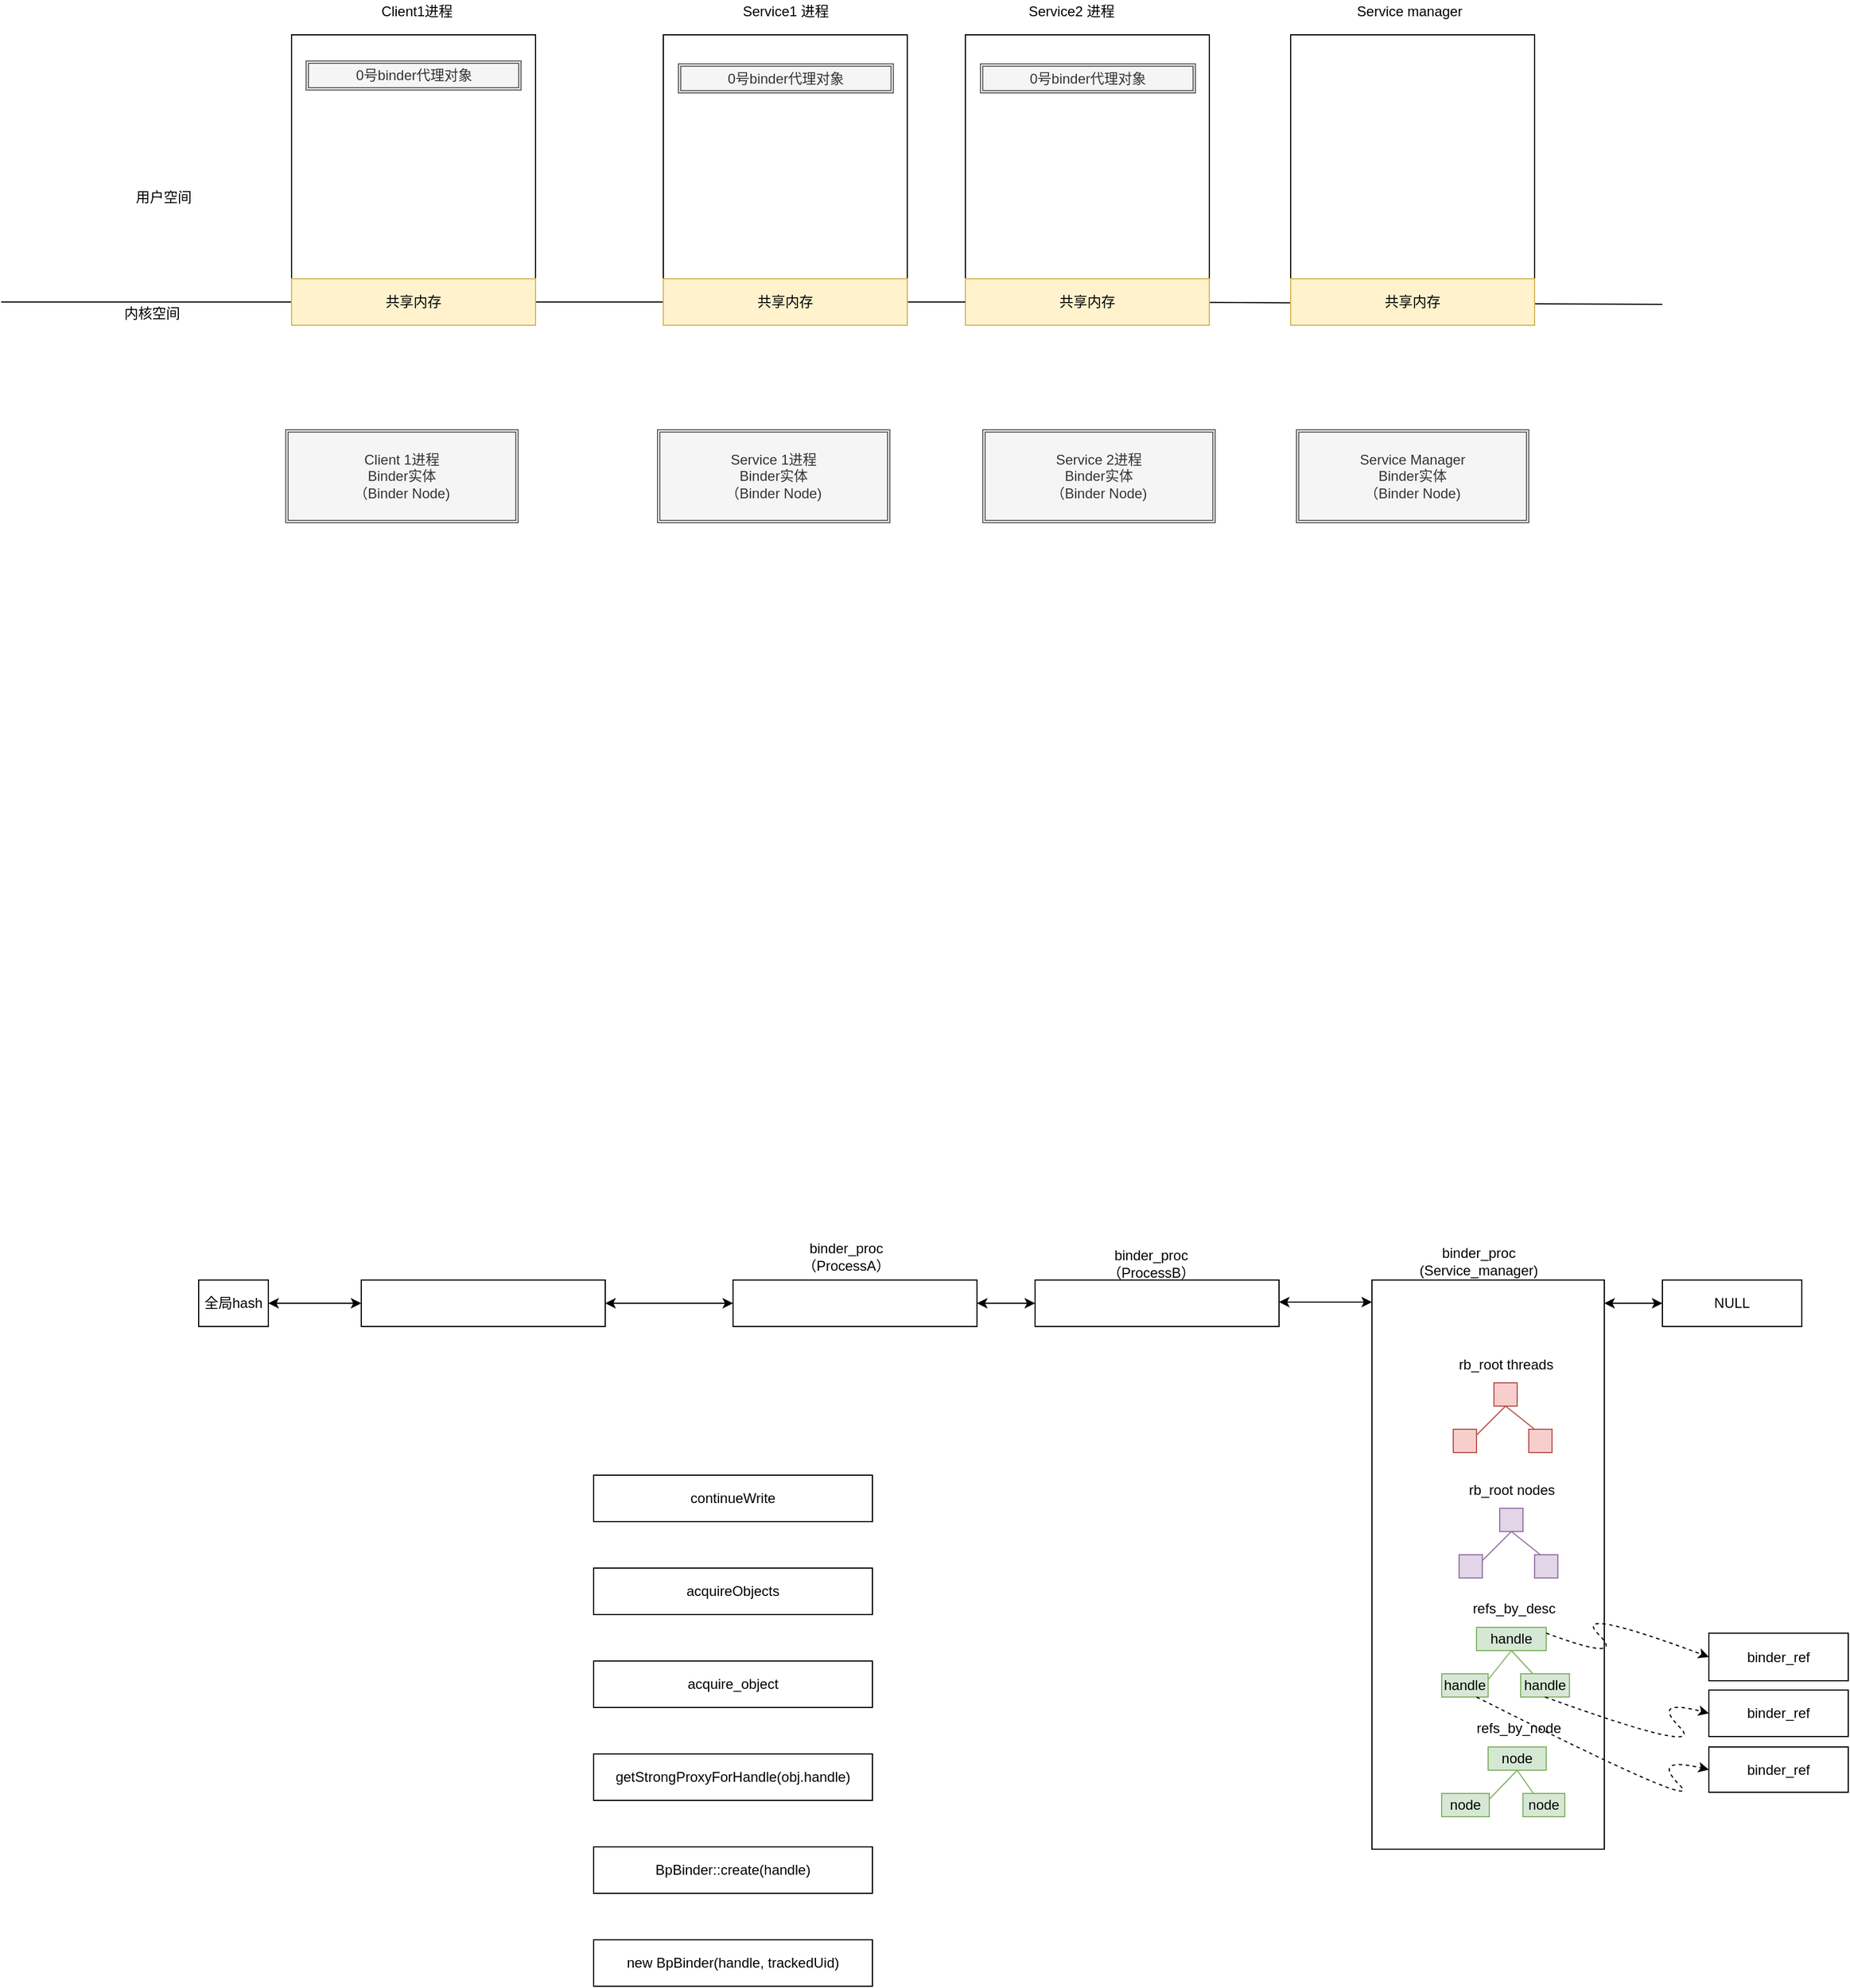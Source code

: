<mxfile version="10.7.5" type="github"><diagram id="1sXiraTIBglfISHSvtad" name="Page-1"><mxGraphModel dx="2244" dy="747" grid="1" gridSize="10" guides="1" tooltips="1" connect="1" arrows="1" fold="1" page="1" pageScale="1" pageWidth="850" pageHeight="1100" math="0" shadow="0"><root><mxCell id="0"/><mxCell id="1" parent="0"/><mxCell id="0d6eaKr1Ci8hTSFh0KUv-1" value="" style="endArrow=none;html=1;" edge="1" parent="1" source="0d6eaKr1Ci8hTSFh0KUv-19"><mxGeometry width="50" height="50" relative="1" as="geometry"><mxPoint y="260" as="sourcePoint"/><mxPoint x="980" y="262" as="targetPoint"/></mxGeometry></mxCell><mxCell id="0d6eaKr1Ci8hTSFh0KUv-2" value="用户空间" style="text;html=1;strokeColor=none;fillColor=none;align=center;verticalAlign=middle;whiteSpace=wrap;rounded=0;" vertex="1" parent="1"><mxGeometry x="-340" y="160" width="60" height="20" as="geometry"/></mxCell><mxCell id="0d6eaKr1Ci8hTSFh0KUv-3" value="内核空间" style="text;html=1;strokeColor=none;fillColor=none;align=center;verticalAlign=middle;whiteSpace=wrap;rounded=0;" vertex="1" parent="1"><mxGeometry x="-350" y="260" width="60" height="20" as="geometry"/></mxCell><mxCell id="0d6eaKr1Ci8hTSFh0KUv-4" value="" style="rounded=0;whiteSpace=wrap;html=1;" vertex="1" parent="1"><mxGeometry x="120" y="30" width="210" height="210" as="geometry"/></mxCell><mxCell id="0d6eaKr1Ci8hTSFh0KUv-5" value="Service1 进程" style="text;html=1;strokeColor=none;fillColor=none;align=center;verticalAlign=middle;whiteSpace=wrap;rounded=0;" vertex="1" parent="1"><mxGeometry x="184" width="83" height="20" as="geometry"/></mxCell><mxCell id="0d6eaKr1Ci8hTSFh0KUv-6" value="" style="rounded=0;whiteSpace=wrap;html=1;" vertex="1" parent="1"><mxGeometry x="380" y="30" width="210" height="210" as="geometry"/></mxCell><mxCell id="0d6eaKr1Ci8hTSFh0KUv-8" value="" style="rounded=0;whiteSpace=wrap;html=1;" vertex="1" parent="1"><mxGeometry x="660" y="30" width="210" height="210" as="geometry"/></mxCell><mxCell id="0d6eaKr1Ci8hTSFh0KUv-10" value="Service manager" style="text;html=1;strokeColor=none;fillColor=none;align=center;verticalAlign=middle;whiteSpace=wrap;rounded=0;" vertex="1" parent="1"><mxGeometry x="704.5" width="115" height="20" as="geometry"/></mxCell><mxCell id="0d6eaKr1Ci8hTSFh0KUv-11" value="acquire_object" style="rounded=0;whiteSpace=wrap;html=1;" vertex="1" parent="1"><mxGeometry x="60" y="1430" width="240" height="40" as="geometry"/></mxCell><mxCell id="0d6eaKr1Ci8hTSFh0KUv-12" value="getStrongProxyForHandle(obj.handle)" style="rounded=0;whiteSpace=wrap;html=1;" vertex="1" parent="1"><mxGeometry x="60" y="1510" width="240" height="40" as="geometry"/></mxCell><mxCell id="0d6eaKr1Ci8hTSFh0KUv-13" value="BpBinder::create(handle)&lt;br&gt;" style="rounded=0;whiteSpace=wrap;html=1;" vertex="1" parent="1"><mxGeometry x="60" y="1590" width="240" height="40" as="geometry"/></mxCell><mxCell id="0d6eaKr1Ci8hTSFh0KUv-15" value="&lt;span&gt;new BpBinder(handle, trackedUid)&lt;/span&gt;&lt;br&gt;" style="rounded=0;whiteSpace=wrap;html=1;" vertex="1" parent="1"><mxGeometry x="60" y="1670" width="240" height="40" as="geometry"/></mxCell><mxCell id="0d6eaKr1Ci8hTSFh0KUv-16" value="acquireObjects" style="rounded=0;whiteSpace=wrap;html=1;" vertex="1" parent="1"><mxGeometry x="60" y="1350" width="240" height="40" as="geometry"/></mxCell><mxCell id="0d6eaKr1Ci8hTSFh0KUv-17" value="continueWrite" style="rounded=0;whiteSpace=wrap;html=1;" vertex="1" parent="1"><mxGeometry x="60" y="1270" width="240" height="40" as="geometry"/></mxCell><mxCell id="0d6eaKr1Ci8hTSFh0KUv-19" value="共享内存" style="rounded=0;whiteSpace=wrap;html=1;fillColor=#fff2cc;strokeColor=#d6b656;" vertex="1" parent="1"><mxGeometry x="380" y="240" width="210" height="40" as="geometry"/></mxCell><mxCell id="0d6eaKr1Ci8hTSFh0KUv-20" value="" style="endArrow=none;html=1;entryX=0;entryY=0.5;entryDx=0;entryDy=0;" edge="1" parent="1" target="0d6eaKr1Ci8hTSFh0KUv-19"><mxGeometry width="50" height="50" relative="1" as="geometry"><mxPoint x="-450" y="260" as="sourcePoint"/><mxPoint x="350" y="290" as="targetPoint"/></mxGeometry></mxCell><mxCell id="0d6eaKr1Ci8hTSFh0KUv-21" value="共享内存" style="rounded=0;whiteSpace=wrap;html=1;fillColor=#fff2cc;strokeColor=#d6b656;" vertex="1" parent="1"><mxGeometry x="660" y="240" width="210" height="40" as="geometry"/></mxCell><mxCell id="0d6eaKr1Ci8hTSFh0KUv-18" value="共享内存" style="rounded=0;whiteSpace=wrap;html=1;fillColor=#fff2cc;strokeColor=#d6b656;" vertex="1" parent="1"><mxGeometry x="120" y="240" width="210" height="40" as="geometry"/></mxCell><mxCell id="0d6eaKr1Ci8hTSFh0KUv-22" value="" style="rounded=0;whiteSpace=wrap;html=1;" vertex="1" parent="1"><mxGeometry x="180" y="1102" width="210" height="40" as="geometry"/></mxCell><mxCell id="0d6eaKr1Ci8hTSFh0KUv-23" value="" style="rounded=0;whiteSpace=wrap;html=1;" vertex="1" parent="1"><mxGeometry x="440" y="1102" width="210" height="40" as="geometry"/></mxCell><mxCell id="0d6eaKr1Ci8hTSFh0KUv-24" value="" style="rounded=0;whiteSpace=wrap;html=1;" vertex="1" parent="1"><mxGeometry x="730" y="1102" width="200" height="490" as="geometry"/></mxCell><mxCell id="0d6eaKr1Ci8hTSFh0KUv-25" value="NULL" style="rounded=0;whiteSpace=wrap;html=1;" vertex="1" parent="1"><mxGeometry x="980" y="1102" width="120" height="40" as="geometry"/></mxCell><mxCell id="0d6eaKr1Ci8hTSFh0KUv-27" value="" style="endArrow=classic;startArrow=classic;html=1;entryX=0;entryY=0.5;entryDx=0;entryDy=0;exitX=1;exitY=0.5;exitDx=0;exitDy=0;" edge="1" parent="1" source="0d6eaKr1Ci8hTSFh0KUv-93" target="0d6eaKr1Ci8hTSFh0KUv-22"><mxGeometry width="50" height="50" relative="1" as="geometry"><mxPoint x="140" y="1122" as="sourcePoint"/><mxPoint x="205" y="1092" as="targetPoint"/></mxGeometry></mxCell><mxCell id="0d6eaKr1Ci8hTSFh0KUv-28" value="" style="endArrow=classic;startArrow=classic;html=1;entryX=0;entryY=0.5;entryDx=0;entryDy=0;" edge="1" parent="1" source="0d6eaKr1Ci8hTSFh0KUv-22" target="0d6eaKr1Ci8hTSFh0KUv-23"><mxGeometry width="50" height="50" relative="1" as="geometry"><mxPoint x="450" y="1167" as="sourcePoint"/><mxPoint x="500" y="1117" as="targetPoint"/></mxGeometry></mxCell><mxCell id="0d6eaKr1Ci8hTSFh0KUv-29" value="" style="endArrow=classic;startArrow=classic;html=1;" edge="1" parent="1"><mxGeometry width="50" height="50" relative="1" as="geometry"><mxPoint x="650" y="1121" as="sourcePoint"/><mxPoint x="730" y="1121" as="targetPoint"/></mxGeometry></mxCell><mxCell id="0d6eaKr1Ci8hTSFh0KUv-30" value="" style="endArrow=classic;startArrow=classic;html=1;" edge="1" parent="1"><mxGeometry width="50" height="50" relative="1" as="geometry"><mxPoint x="930" y="1122" as="sourcePoint"/><mxPoint x="980" y="1122" as="targetPoint"/></mxGeometry></mxCell><mxCell id="0d6eaKr1Ci8hTSFh0KUv-31" value="" style="rounded=0;whiteSpace=wrap;html=1;fillColor=#f8cecc;strokeColor=#b85450;" vertex="1" parent="1"><mxGeometry x="800" y="1230.5" width="20" height="20" as="geometry"/></mxCell><mxCell id="0d6eaKr1Ci8hTSFh0KUv-32" value="" style="rounded=0;whiteSpace=wrap;html=1;fillColor=#f8cecc;strokeColor=#b85450;" vertex="1" parent="1"><mxGeometry x="865" y="1230.5" width="20" height="20" as="geometry"/></mxCell><mxCell id="0d6eaKr1Ci8hTSFh0KUv-33" value="" style="rounded=0;whiteSpace=wrap;html=1;fillColor=#f8cecc;strokeColor=#b85450;" vertex="1" parent="1"><mxGeometry x="835" y="1190.5" width="20" height="20" as="geometry"/></mxCell><mxCell id="0d6eaKr1Ci8hTSFh0KUv-35" value="rb_root threads" style="text;html=1;align=center;" vertex="1" parent="1"><mxGeometry x="810" y="1160.5" width="70" height="30" as="geometry"/></mxCell><mxCell id="0d6eaKr1Ci8hTSFh0KUv-49" value="" style="endArrow=none;html=1;entryX=0.5;entryY=1;entryDx=0;entryDy=0;exitX=1;exitY=0.25;exitDx=0;exitDy=0;fillColor=#f8cecc;strokeColor=#b85450;" edge="1" parent="1" source="0d6eaKr1Ci8hTSFh0KUv-31" target="0d6eaKr1Ci8hTSFh0KUv-33"><mxGeometry width="50" height="50" relative="1" as="geometry"><mxPoint x="810" y="1250.5" as="sourcePoint"/><mxPoint x="860" y="1200.5" as="targetPoint"/></mxGeometry></mxCell><mxCell id="0d6eaKr1Ci8hTSFh0KUv-50" value="" style="endArrow=none;html=1;entryX=0.5;entryY=1;entryDx=0;entryDy=0;exitX=0.25;exitY=0;exitDx=0;exitDy=0;fillColor=#f8cecc;strokeColor=#b85450;" edge="1" parent="1" source="0d6eaKr1Ci8hTSFh0KUv-32" target="0d6eaKr1Ci8hTSFh0KUv-33"><mxGeometry width="50" height="50" relative="1" as="geometry"><mxPoint x="770" y="1320.5" as="sourcePoint"/><mxPoint x="820" y="1270.5" as="targetPoint"/></mxGeometry></mxCell><mxCell id="0d6eaKr1Ci8hTSFh0KUv-52" value="" style="rounded=0;whiteSpace=wrap;html=1;fillColor=#e1d5e7;strokeColor=#9673a6;" vertex="1" parent="1"><mxGeometry x="805" y="1338.5" width="20" height="20" as="geometry"/></mxCell><mxCell id="0d6eaKr1Ci8hTSFh0KUv-53" value="" style="rounded=0;whiteSpace=wrap;html=1;fillColor=#e1d5e7;strokeColor=#9673a6;" vertex="1" parent="1"><mxGeometry x="870" y="1338.5" width="20" height="20" as="geometry"/></mxCell><mxCell id="0d6eaKr1Ci8hTSFh0KUv-54" value="" style="rounded=0;whiteSpace=wrap;html=1;fillColor=#e1d5e7;strokeColor=#9673a6;" vertex="1" parent="1"><mxGeometry x="840" y="1298.5" width="20" height="20" as="geometry"/></mxCell><mxCell id="0d6eaKr1Ci8hTSFh0KUv-55" value="rb_root nodes" style="text;html=1;align=center;" vertex="1" parent="1"><mxGeometry x="815" y="1268.5" width="70" height="30" as="geometry"/></mxCell><mxCell id="0d6eaKr1Ci8hTSFh0KUv-56" value="" style="endArrow=none;html=1;entryX=0.5;entryY=1;entryDx=0;entryDy=0;exitX=1;exitY=0.25;exitDx=0;exitDy=0;fillColor=#e1d5e7;strokeColor=#9673a6;" edge="1" parent="1" source="0d6eaKr1Ci8hTSFh0KUv-52" target="0d6eaKr1Ci8hTSFh0KUv-54"><mxGeometry width="50" height="50" relative="1" as="geometry"><mxPoint x="815" y="1358.5" as="sourcePoint"/><mxPoint x="865" y="1308.5" as="targetPoint"/></mxGeometry></mxCell><mxCell id="0d6eaKr1Ci8hTSFh0KUv-57" value="" style="endArrow=none;html=1;entryX=0.5;entryY=1;entryDx=0;entryDy=0;exitX=0.25;exitY=0;exitDx=0;exitDy=0;fillColor=#e1d5e7;strokeColor=#9673a6;" edge="1" parent="1" source="0d6eaKr1Ci8hTSFh0KUv-53" target="0d6eaKr1Ci8hTSFh0KUv-54"><mxGeometry width="50" height="50" relative="1" as="geometry"><mxPoint x="775" y="1428.5" as="sourcePoint"/><mxPoint x="825" y="1378.5" as="targetPoint"/></mxGeometry></mxCell><mxCell id="0d6eaKr1Ci8hTSFh0KUv-64" value="handle" style="rounded=0;whiteSpace=wrap;html=1;fillColor=#d5e8d4;strokeColor=#82b366;" vertex="1" parent="1"><mxGeometry x="790" y="1441" width="40" height="20" as="geometry"/></mxCell><mxCell id="0d6eaKr1Ci8hTSFh0KUv-65" value="handle" style="rounded=0;whiteSpace=wrap;html=1;fillColor=#d5e8d4;strokeColor=#82b366;" vertex="1" parent="1"><mxGeometry x="858" y="1441" width="42" height="20" as="geometry"/></mxCell><mxCell id="0d6eaKr1Ci8hTSFh0KUv-66" value="handle" style="rounded=0;whiteSpace=wrap;html=1;fillColor=#d5e8d4;strokeColor=#82b366;" vertex="1" parent="1"><mxGeometry x="820" y="1401" width="60" height="20" as="geometry"/></mxCell><mxCell id="0d6eaKr1Ci8hTSFh0KUv-67" value="refs_by_desc" style="text;html=1;align=center;" vertex="1" parent="1"><mxGeometry x="817" y="1370.5" width="70" height="30" as="geometry"/></mxCell><mxCell id="0d6eaKr1Ci8hTSFh0KUv-68" value="" style="endArrow=none;html=1;entryX=0.5;entryY=1;entryDx=0;entryDy=0;exitX=1;exitY=0.25;exitDx=0;exitDy=0;fillColor=#d5e8d4;strokeColor=#82b366;" edge="1" parent="1" source="0d6eaKr1Ci8hTSFh0KUv-64" target="0d6eaKr1Ci8hTSFh0KUv-66"><mxGeometry width="50" height="50" relative="1" as="geometry"><mxPoint x="817" y="1460.5" as="sourcePoint"/><mxPoint x="867" y="1410.5" as="targetPoint"/></mxGeometry></mxCell><mxCell id="0d6eaKr1Ci8hTSFh0KUv-69" value="" style="endArrow=none;html=1;entryX=0.5;entryY=1;entryDx=0;entryDy=0;exitX=0.25;exitY=0;exitDx=0;exitDy=0;fillColor=#d5e8d4;strokeColor=#82b366;" edge="1" parent="1" source="0d6eaKr1Ci8hTSFh0KUv-65" target="0d6eaKr1Ci8hTSFh0KUv-66"><mxGeometry width="50" height="50" relative="1" as="geometry"><mxPoint x="777" y="1530.5" as="sourcePoint"/><mxPoint x="827" y="1480.5" as="targetPoint"/></mxGeometry></mxCell><mxCell id="0d6eaKr1Ci8hTSFh0KUv-70" value="node" style="rounded=0;whiteSpace=wrap;html=1;fillColor=#d5e8d4;strokeColor=#82b366;" vertex="1" parent="1"><mxGeometry x="790" y="1544" width="41" height="20" as="geometry"/></mxCell><mxCell id="0d6eaKr1Ci8hTSFh0KUv-71" value="node" style="rounded=0;whiteSpace=wrap;html=1;fillColor=#d5e8d4;strokeColor=#82b366;" vertex="1" parent="1"><mxGeometry x="860" y="1544" width="36" height="20" as="geometry"/></mxCell><mxCell id="0d6eaKr1Ci8hTSFh0KUv-72" value="node" style="rounded=0;whiteSpace=wrap;html=1;fillColor=#d5e8d4;strokeColor=#82b366;" vertex="1" parent="1"><mxGeometry x="830" y="1504" width="50" height="20" as="geometry"/></mxCell><mxCell id="0d6eaKr1Ci8hTSFh0KUv-73" value="refs_by_node" style="text;html=1;align=center;" vertex="1" parent="1"><mxGeometry x="821" y="1473.5" width="70" height="30" as="geometry"/></mxCell><mxCell id="0d6eaKr1Ci8hTSFh0KUv-74" value="" style="endArrow=none;html=1;entryX=0.5;entryY=1;entryDx=0;entryDy=0;exitX=1;exitY=0.25;exitDx=0;exitDy=0;fillColor=#d5e8d4;strokeColor=#82b366;" edge="1" parent="1" source="0d6eaKr1Ci8hTSFh0KUv-70" target="0d6eaKr1Ci8hTSFh0KUv-72"><mxGeometry width="50" height="50" relative="1" as="geometry"><mxPoint x="821" y="1563.5" as="sourcePoint"/><mxPoint x="871" y="1513.5" as="targetPoint"/></mxGeometry></mxCell><mxCell id="0d6eaKr1Ci8hTSFh0KUv-75" value="" style="endArrow=none;html=1;entryX=0.5;entryY=1;entryDx=0;entryDy=0;exitX=0.25;exitY=0;exitDx=0;exitDy=0;fillColor=#d5e8d4;strokeColor=#82b366;" edge="1" parent="1" source="0d6eaKr1Ci8hTSFh0KUv-71" target="0d6eaKr1Ci8hTSFh0KUv-72"><mxGeometry width="50" height="50" relative="1" as="geometry"><mxPoint x="781" y="1633.5" as="sourcePoint"/><mxPoint x="831" y="1583.5" as="targetPoint"/></mxGeometry></mxCell><mxCell id="0d6eaKr1Ci8hTSFh0KUv-76" value="binder_proc&lt;br&gt;(Service_manager)" style="text;html=1;strokeColor=none;fillColor=none;align=center;verticalAlign=middle;whiteSpace=wrap;rounded=0;" vertex="1" parent="1"><mxGeometry x="802" y="1076" width="40" height="20" as="geometry"/></mxCell><mxCell id="0d6eaKr1Ci8hTSFh0KUv-77" value="binder_proc&lt;br&gt;（ProcessB）&lt;br&gt;" style="text;html=1;strokeColor=none;fillColor=none;align=center;verticalAlign=middle;whiteSpace=wrap;rounded=0;" vertex="1" parent="1"><mxGeometry x="520" y="1078" width="40" height="20" as="geometry"/></mxCell><mxCell id="0d6eaKr1Ci8hTSFh0KUv-81" value="binder_proc&lt;br&gt;（ProcessA）&lt;br&gt;" style="text;html=1;strokeColor=none;fillColor=none;align=center;verticalAlign=middle;whiteSpace=wrap;rounded=0;" vertex="1" parent="1"><mxGeometry x="255" y="1072" width="45" height="20" as="geometry"/></mxCell><mxCell id="0d6eaKr1Ci8hTSFh0KUv-82" value="binder_ref" style="rounded=0;whiteSpace=wrap;html=1;align=center;" vertex="1" parent="1"><mxGeometry x="1020" y="1406" width="120" height="41" as="geometry"/></mxCell><mxCell id="0d6eaKr1Ci8hTSFh0KUv-83" value="binder_ref" style="rounded=0;whiteSpace=wrap;html=1;align=center;" vertex="1" parent="1"><mxGeometry x="1020" y="1455" width="120" height="40" as="geometry"/></mxCell><mxCell id="0d6eaKr1Ci8hTSFh0KUv-84" value="binder_ref" style="rounded=0;whiteSpace=wrap;html=1;align=center;" vertex="1" parent="1"><mxGeometry x="1020" y="1504" width="120" height="39" as="geometry"/></mxCell><mxCell id="0d6eaKr1Ci8hTSFh0KUv-86" value="" style="curved=1;endArrow=classic;html=1;exitX=1;exitY=0.25;exitDx=0;exitDy=0;entryX=0;entryY=0.5;entryDx=0;entryDy=0;dashed=1;" edge="1" parent="1" source="0d6eaKr1Ci8hTSFh0KUv-66" target="0d6eaKr1Ci8hTSFh0KUv-82"><mxGeometry width="50" height="50" relative="1" as="geometry"><mxPoint x="900" y="1432" as="sourcePoint"/><mxPoint x="950" y="1382" as="targetPoint"/><Array as="points"><mxPoint x="950" y="1432"/><mxPoint x="900" y="1382"/></Array></mxGeometry></mxCell><mxCell id="0d6eaKr1Ci8hTSFh0KUv-87" value="" style="curved=1;endArrow=classic;html=1;dashed=1;entryX=0;entryY=0.5;entryDx=0;entryDy=0;exitX=0.5;exitY=1;exitDx=0;exitDy=0;" edge="1" parent="1" source="0d6eaKr1Ci8hTSFh0KUv-65" target="0d6eaKr1Ci8hTSFh0KUv-83"><mxGeometry width="50" height="50" relative="1" as="geometry"><mxPoint x="970" y="1512" as="sourcePoint"/><mxPoint x="1020" y="1462" as="targetPoint"/><Array as="points"><mxPoint x="1020" y="1512"/><mxPoint x="970" y="1462"/></Array></mxGeometry></mxCell><mxCell id="0d6eaKr1Ci8hTSFh0KUv-88" value="" style="curved=1;endArrow=classic;html=1;dashed=1;entryX=0;entryY=0.5;entryDx=0;entryDy=0;exitX=0.75;exitY=1;exitDx=0;exitDy=0;" edge="1" parent="1" source="0d6eaKr1Ci8hTSFh0KUv-64" target="0d6eaKr1Ci8hTSFh0KUv-84"><mxGeometry width="50" height="50" relative="1" as="geometry"><mxPoint x="970" y="1562" as="sourcePoint"/><mxPoint x="1020" y="1512" as="targetPoint"/><Array as="points"><mxPoint x="1020" y="1562"/><mxPoint x="970" y="1512"/></Array></mxGeometry></mxCell><mxCell id="0d6eaKr1Ci8hTSFh0KUv-90" value="" style="rounded=0;whiteSpace=wrap;html=1;" vertex="1" parent="1"><mxGeometry x="-200" y="30" width="210" height="210" as="geometry"/></mxCell><mxCell id="0d6eaKr1Ci8hTSFh0KUv-91" value="共享内存" style="rounded=0;whiteSpace=wrap;html=1;fillColor=#fff2cc;strokeColor=#d6b656;" vertex="1" parent="1"><mxGeometry x="-200" y="240" width="210" height="40" as="geometry"/></mxCell><mxCell id="0d6eaKr1Ci8hTSFh0KUv-92" value="全局hash" style="rounded=0;whiteSpace=wrap;html=1;" vertex="1" parent="1"><mxGeometry x="-280" y="1102" width="60" height="40" as="geometry"/></mxCell><mxCell id="0d6eaKr1Ci8hTSFh0KUv-93" value="" style="rounded=0;whiteSpace=wrap;html=1;" vertex="1" parent="1"><mxGeometry x="-140" y="1102" width="210" height="40" as="geometry"/></mxCell><mxCell id="0d6eaKr1Ci8hTSFh0KUv-94" value="" style="endArrow=classic;startArrow=classic;html=1;exitX=1;exitY=0.5;exitDx=0;exitDy=0;" edge="1" parent="1"><mxGeometry width="50" height="50" relative="1" as="geometry"><mxPoint x="-220" y="1122" as="sourcePoint"/><mxPoint x="-140" y="1122" as="targetPoint"/></mxGeometry></mxCell><mxCell id="0d6eaKr1Ci8hTSFh0KUv-95" value="Client1进程" style="text;html=1;strokeColor=none;fillColor=none;align=center;verticalAlign=middle;whiteSpace=wrap;rounded=0;" vertex="1" parent="1"><mxGeometry x="-127" width="70" height="20" as="geometry"/></mxCell><mxCell id="0d6eaKr1Ci8hTSFh0KUv-96" value="Service2 进程" style="text;html=1;strokeColor=none;fillColor=none;align=center;verticalAlign=middle;whiteSpace=wrap;rounded=0;" vertex="1" parent="1"><mxGeometry x="430" width="83" height="20" as="geometry"/></mxCell><mxCell id="0d6eaKr1Ci8hTSFh0KUv-97" value="Service Manager &lt;br&gt;Binder实体&lt;br&gt;（Binder Node)&lt;br&gt;" style="shape=ext;double=1;rounded=0;whiteSpace=wrap;html=1;align=center;fillColor=#f5f5f5;strokeColor=#666666;fontColor=#333333;" vertex="1" parent="1"><mxGeometry x="665" y="370" width="200" height="80" as="geometry"/></mxCell><mxCell id="0d6eaKr1Ci8hTSFh0KUv-98" value="Service 2进程&lt;br&gt;Binder实体&lt;br&gt;（Binder Node)&lt;br&gt;" style="shape=ext;double=1;rounded=0;whiteSpace=wrap;html=1;align=center;fillColor=#f5f5f5;strokeColor=#666666;fontColor=#333333;" vertex="1" parent="1"><mxGeometry x="395" y="370" width="200" height="80" as="geometry"/></mxCell><mxCell id="0d6eaKr1Ci8hTSFh0KUv-99" value="Service 1进程&lt;br&gt;Binder实体&lt;br&gt;（Binder Node)&lt;br&gt;" style="shape=ext;double=1;rounded=0;whiteSpace=wrap;html=1;align=center;fillColor=#f5f5f5;strokeColor=#666666;fontColor=#333333;" vertex="1" parent="1"><mxGeometry x="115" y="370" width="200" height="80" as="geometry"/></mxCell><mxCell id="0d6eaKr1Ci8hTSFh0KUv-100" value="Client 1进程&lt;br&gt;Binder实体&lt;br&gt;（Binder Node)&lt;br&gt;" style="shape=ext;double=1;rounded=0;whiteSpace=wrap;html=1;align=center;fillColor=#f5f5f5;strokeColor=#666666;fontColor=#333333;" vertex="1" parent="1"><mxGeometry x="-205" y="370" width="200" height="80" as="geometry"/></mxCell><mxCell id="0d6eaKr1Ci8hTSFh0KUv-101" value="0号binder代理对象&lt;br&gt;" style="shape=ext;double=1;rounded=0;whiteSpace=wrap;html=1;align=center;fillColor=#f5f5f5;strokeColor=#666666;fontColor=#333333;" vertex="1" parent="1"><mxGeometry x="393" y="55" width="185" height="25" as="geometry"/></mxCell><mxCell id="0d6eaKr1Ci8hTSFh0KUv-102" value="0号binder代理对象&lt;br&gt;" style="shape=ext;double=1;rounded=0;whiteSpace=wrap;html=1;align=center;fillColor=#f5f5f5;strokeColor=#666666;fontColor=#333333;" vertex="1" parent="1"><mxGeometry x="133" y="55" width="185" height="25" as="geometry"/></mxCell><mxCell id="0d6eaKr1Ci8hTSFh0KUv-103" value="0号binder代理对象&lt;br&gt;" style="shape=ext;double=1;rounded=0;whiteSpace=wrap;html=1;align=center;fillColor=#f5f5f5;strokeColor=#666666;fontColor=#333333;" vertex="1" parent="1"><mxGeometry x="-187.5" y="52.5" width="185" height="25" as="geometry"/></mxCell></root></mxGraphModel></diagram></mxfile>